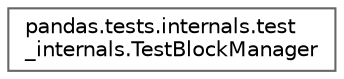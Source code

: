 digraph "Graphical Class Hierarchy"
{
 // LATEX_PDF_SIZE
  bgcolor="transparent";
  edge [fontname=Helvetica,fontsize=10,labelfontname=Helvetica,labelfontsize=10];
  node [fontname=Helvetica,fontsize=10,shape=box,height=0.2,width=0.4];
  rankdir="LR";
  Node0 [id="Node000000",label="pandas.tests.internals.test\l_internals.TestBlockManager",height=0.2,width=0.4,color="grey40", fillcolor="white", style="filled",URL="$d3/d57/classpandas_1_1tests_1_1internals_1_1test__internals_1_1TestBlockManager.html",tooltip=" "];
}
